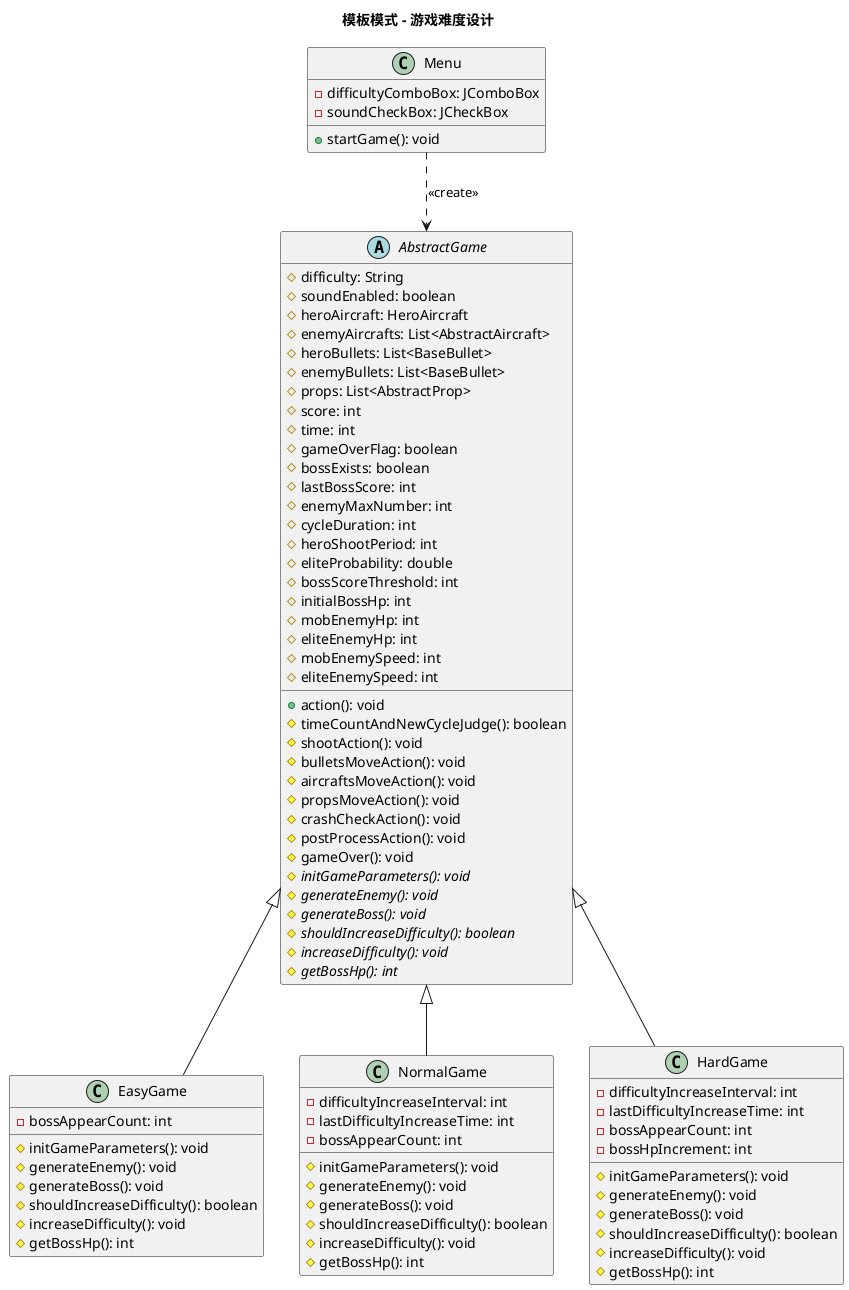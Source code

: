 @startuml TemplatePattern

title 模板模式 - 游戏难度设计

abstract class AbstractGame {
    # difficulty: String
    # soundEnabled: boolean
    # heroAircraft: HeroAircraft
    # enemyAircrafts: List<AbstractAircraft>
    # heroBullets: List<BaseBullet>
    # enemyBullets: List<BaseBullet>
    # props: List<AbstractProp>
    # score: int
    # time: int
    # gameOverFlag: boolean
    # bossExists: boolean
    # lastBossScore: int
    # enemyMaxNumber: int
    # cycleDuration: int
    # heroShootPeriod: int
    # eliteProbability: double
    # bossScoreThreshold: int
    # initialBossHp: int
    # mobEnemyHp: int
    # eliteEnemyHp: int
    # mobEnemySpeed: int
    # eliteEnemySpeed: int

    + action(): void
    # timeCountAndNewCycleJudge(): boolean
    # shootAction(): void
    # bulletsMoveAction(): void
    # aircraftsMoveAction(): void
    # propsMoveAction(): void
    # crashCheckAction(): void
    # postProcessAction(): void
    # gameOver(): void
    # {abstract} initGameParameters(): void
    # {abstract} generateEnemy(): void
    # {abstract} generateBoss(): void
    # {abstract} shouldIncreaseDifficulty(): boolean
    # {abstract} increaseDifficulty(): void
    # {abstract} getBossHp(): int
}

class EasyGame {
    - bossAppearCount: int

    # initGameParameters(): void
    # generateEnemy(): void
    # generateBoss(): void
    # shouldIncreaseDifficulty(): boolean
    # increaseDifficulty(): void
    # getBossHp(): int
}

class NormalGame {
    - difficultyIncreaseInterval: int
    - lastDifficultyIncreaseTime: int
    - bossAppearCount: int

    # initGameParameters(): void
    # generateEnemy(): void
    # generateBoss(): void
    # shouldIncreaseDifficulty(): boolean
    # increaseDifficulty(): void
    # getBossHp(): int
}

class HardGame {
    - difficultyIncreaseInterval: int
    - lastDifficultyIncreaseTime: int
    - bossAppearCount: int
    - bossHpIncrement: int

    # initGameParameters(): void
    # generateEnemy(): void
    # generateBoss(): void
    # shouldIncreaseDifficulty(): boolean
    # increaseDifficulty(): void
    # getBossHp(): int
}

class Menu {
    - difficultyComboBox: JComboBox
    - soundCheckBox: JCheckBox

    + startGame(): void
}

AbstractGame <|-- EasyGame
AbstractGame <|-- NormalGame
AbstractGame <|-- HardGame

Menu ..> AbstractGame : <<create>>

@enduml

